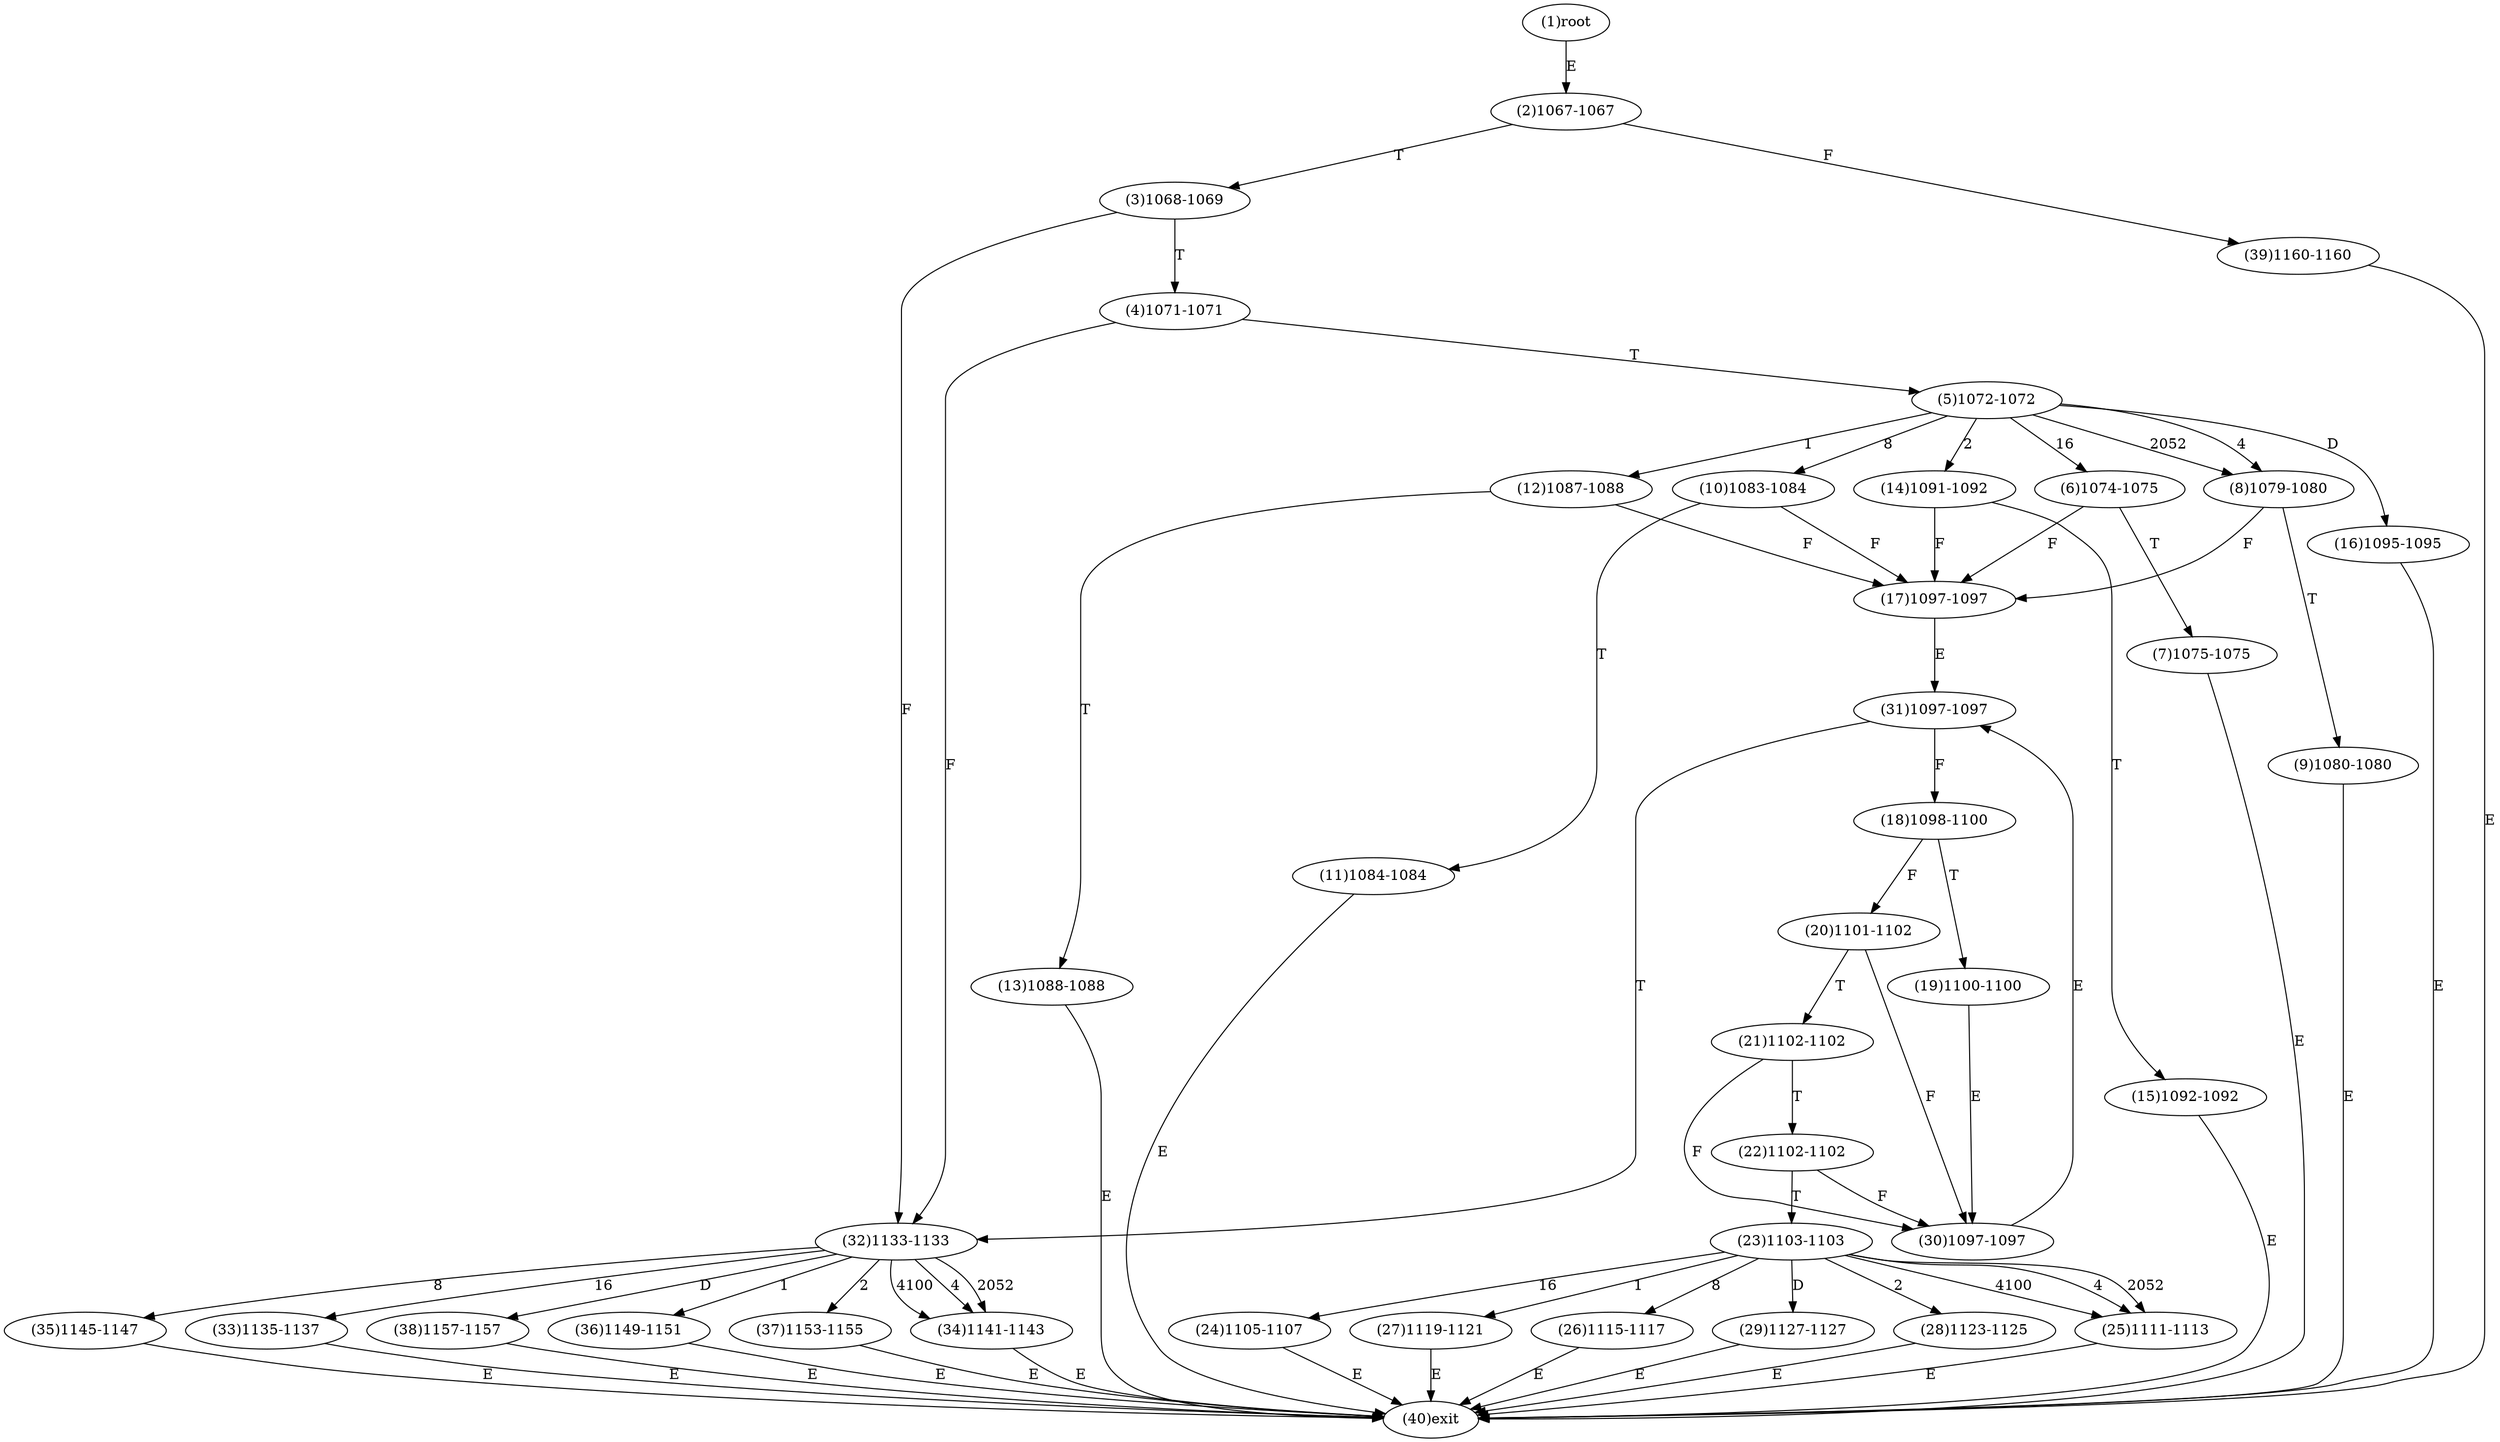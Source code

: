 digraph "" { 
1[ label="(1)root"];
2[ label="(2)1067-1067"];
3[ label="(3)1068-1069"];
4[ label="(4)1071-1071"];
5[ label="(5)1072-1072"];
6[ label="(6)1074-1075"];
7[ label="(7)1075-1075"];
8[ label="(8)1079-1080"];
9[ label="(9)1080-1080"];
10[ label="(10)1083-1084"];
11[ label="(11)1084-1084"];
12[ label="(12)1087-1088"];
13[ label="(13)1088-1088"];
14[ label="(14)1091-1092"];
15[ label="(15)1092-1092"];
17[ label="(17)1097-1097"];
16[ label="(16)1095-1095"];
19[ label="(19)1100-1100"];
18[ label="(18)1098-1100"];
21[ label="(21)1102-1102"];
20[ label="(20)1101-1102"];
23[ label="(23)1103-1103"];
22[ label="(22)1102-1102"];
25[ label="(25)1111-1113"];
24[ label="(24)1105-1107"];
27[ label="(27)1119-1121"];
26[ label="(26)1115-1117"];
29[ label="(29)1127-1127"];
28[ label="(28)1123-1125"];
31[ label="(31)1097-1097"];
30[ label="(30)1097-1097"];
34[ label="(34)1141-1143"];
35[ label="(35)1145-1147"];
32[ label="(32)1133-1133"];
33[ label="(33)1135-1137"];
38[ label="(38)1157-1157"];
39[ label="(39)1160-1160"];
36[ label="(36)1149-1151"];
37[ label="(37)1153-1155"];
40[ label="(40)exit"];
1->2[ label="E"];
2->39[ label="F"];
2->3[ label="T"];
3->32[ label="F"];
3->4[ label="T"];
4->32[ label="F"];
4->5[ label="T"];
5->12[ label="1"];
5->14[ label="2"];
5->8[ label="4"];
5->10[ label="8"];
5->6[ label="16"];
5->8[ label="2052"];
5->16[ label="D"];
6->17[ label="F"];
6->7[ label="T"];
7->40[ label="E"];
8->17[ label="F"];
8->9[ label="T"];
9->40[ label="E"];
10->17[ label="F"];
10->11[ label="T"];
11->40[ label="E"];
12->17[ label="F"];
12->13[ label="T"];
13->40[ label="E"];
14->17[ label="F"];
14->15[ label="T"];
15->40[ label="E"];
16->40[ label="E"];
17->31[ label="E"];
18->20[ label="F"];
18->19[ label="T"];
19->30[ label="E"];
20->30[ label="F"];
20->21[ label="T"];
21->30[ label="F"];
21->22[ label="T"];
22->30[ label="F"];
22->23[ label="T"];
23->27[ label="1"];
23->28[ label="2"];
23->25[ label="4"];
23->26[ label="8"];
23->24[ label="16"];
23->25[ label="2052"];
23->25[ label="4100"];
23->29[ label="D"];
24->40[ label="E"];
25->40[ label="E"];
26->40[ label="E"];
27->40[ label="E"];
28->40[ label="E"];
29->40[ label="E"];
30->31[ label="E"];
31->18[ label="F"];
31->32[ label="T"];
32->36[ label="1"];
32->37[ label="2"];
32->34[ label="4"];
32->35[ label="8"];
32->33[ label="16"];
32->34[ label="2052"];
32->34[ label="4100"];
32->38[ label="D"];
33->40[ label="E"];
34->40[ label="E"];
35->40[ label="E"];
36->40[ label="E"];
37->40[ label="E"];
38->40[ label="E"];
39->40[ label="E"];
}